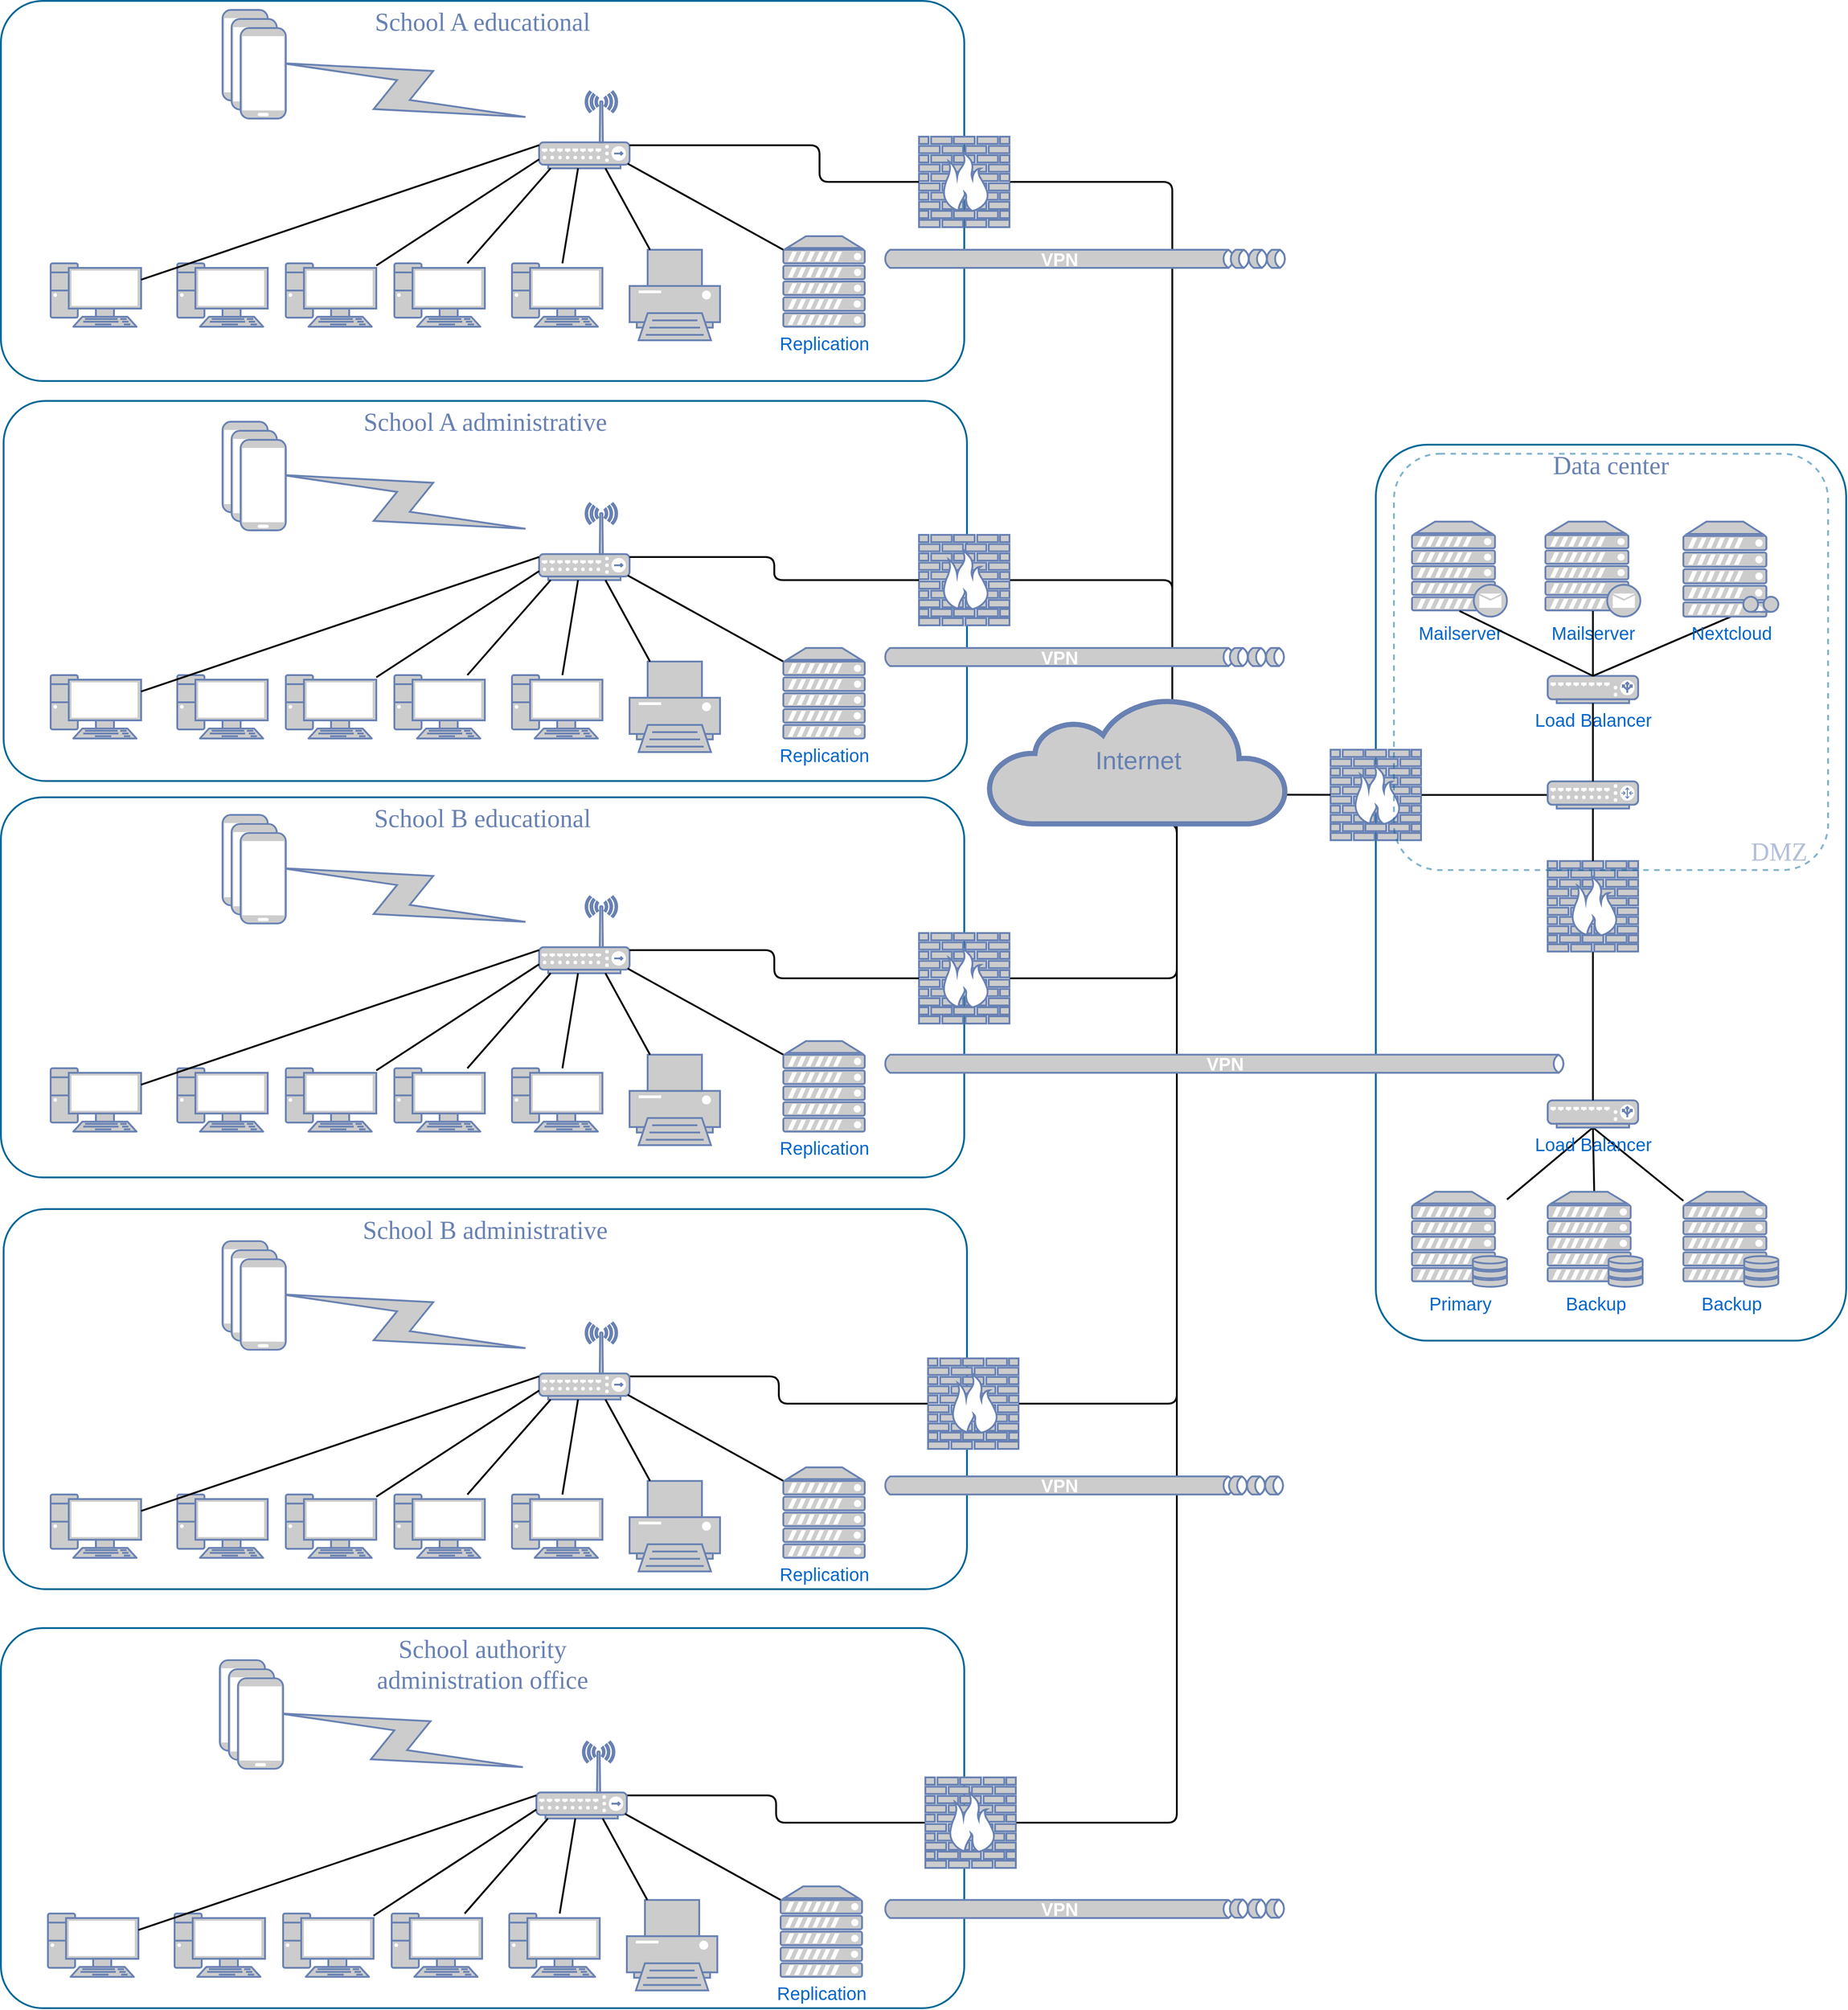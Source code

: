 <mxfile version="18.0.1" type="device"><diagram name="Page-1" id="bfe91b75-5d2c-26a0-9c1d-138518896778"><mxGraphModel dx="5891" dy="3614" grid="1" gridSize="10" guides="1" tooltips="1" connect="1" arrows="1" fold="1" page="1" pageScale="2.5" pageWidth="827" pageHeight="1169" background="none" math="0" shadow="0"><root><mxCell id="0"/><mxCell id="1" parent="0"/><mxCell id="0Gu-kVnio1w8i77RIzxb-8" style="edgeStyle=orthogonalEdgeStyle;html=1;labelBackgroundColor=none;endArrow=none;endFill=0;strokeWidth=2;fontFamily=Verdana;fontSize=15;fontColor=#036897;startArrow=none;exitX=1;exitY=0.5;exitDx=0;exitDy=0;exitPerimeter=0;" parent="1" source="0Gu-kVnio1w8i77RIzxb-7" edge="1"><mxGeometry relative="1" as="geometry"><mxPoint x="1310" y="920" as="targetPoint"/><Array as="points"><mxPoint x="1310" y="1560"/></Array><mxPoint x="1135" y="1100" as="sourcePoint"/></mxGeometry></mxCell><mxCell id="0Gu-kVnio1w8i77RIzxb-56" style="edgeStyle=orthogonalEdgeStyle;html=1;labelBackgroundColor=none;endArrow=none;endFill=0;strokeWidth=2;fontFamily=Verdana;fontSize=15;fontColor=#036897;startArrow=none;exitX=1;exitY=0.5;exitDx=0;exitDy=0;exitPerimeter=0;entryX=0.5;entryY=1;entryDx=0;entryDy=0;entryPerimeter=0;" parent="1" source="0Gu-kVnio1w8i77RIzxb-50" target="7c3789c024ecab99-53" edge="1"><mxGeometry relative="1" as="geometry"><mxPoint x="1270" y="960" as="targetPoint"/><Array as="points"><mxPoint x="1310" y="2023"/><mxPoint x="1310" y="919"/></Array><mxPoint x="1145" y="1570" as="sourcePoint"/></mxGeometry></mxCell><mxCell id="0Gu-kVnio1w8i77RIzxb-25" style="edgeStyle=none;html=1;labelBackgroundColor=none;endArrow=none;endFill=0;strokeWidth=2;fontFamily=Verdana;fontSize=28;fontColor=#6881B3;entryX=0.5;entryY=1;entryDx=0;entryDy=0;entryPerimeter=0;" parent="1" source="0Gu-kVnio1w8i77RIzxb-26" target="0Gu-kVnio1w8i77RIzxb-29" edge="1"><mxGeometry relative="1" as="geometry"><mxPoint x="1779.825" y="1117.91" as="targetPoint"/></mxGeometry></mxCell><mxCell id="0Gu-kVnio1w8i77RIzxb-27" style="edgeStyle=none;html=1;labelBackgroundColor=none;endArrow=none;endFill=0;strokeWidth=2;fontFamily=Verdana;fontSize=28;fontColor=#6881B3;entryX=0.5;entryY=1;entryDx=0;entryDy=0;entryPerimeter=0;" parent="1" source="0Gu-kVnio1w8i77RIzxb-28" target="0Gu-kVnio1w8i77RIzxb-29" edge="1"><mxGeometry relative="1" as="geometry"><mxPoint x="1789.825" y="1127.91" as="targetPoint"/></mxGeometry></mxCell><mxCell id="0Gu-kVnio1w8i77RIzxb-30" style="edgeStyle=none;html=1;labelBackgroundColor=none;endArrow=none;endFill=0;strokeWidth=2;fontFamily=Verdana;fontSize=28;fontColor=#6881B3;entryX=0.5;entryY=1;entryDx=0;entryDy=0;entryPerimeter=0;" parent="1" source="0Gu-kVnio1w8i77RIzxb-31" target="0Gu-kVnio1w8i77RIzxb-29" edge="1"><mxGeometry relative="1" as="geometry"><mxPoint x="1788.1" y="1267.55" as="targetPoint"/></mxGeometry></mxCell><mxCell id="tKk2WBR9MxOt_Da7zeWT-1" value="Data center" style="rounded=1;whiteSpace=wrap;html=1;shadow=0;comic=0;strokeColor=#036897;strokeWidth=2;fillColor=none;fontFamily=Verdana;fontSize=28;fontColor=#6881B3;align=center;arcSize=11;verticalAlign=top;" parent="1" vertex="1"><mxGeometry x="1530" y="500.41" width="520" height="990" as="geometry"/></mxCell><mxCell id="7c3789c024ecab99-82" value="School B administrative" style="rounded=1;whiteSpace=wrap;html=1;shadow=0;comic=0;strokeColor=#036897;strokeWidth=2;fillColor=none;fontFamily=Verdana;fontSize=28;fontColor=#6881B3;align=center;arcSize=11;verticalAlign=top;" parent="1" vertex="1"><mxGeometry x="13" y="1345" width="1065" height="420" as="geometry"/></mxCell><mxCell id="7c3789c024ecab99-81" value="School B educational" style="rounded=1;whiteSpace=wrap;html=1;shadow=0;comic=0;strokeColor=#036897;strokeWidth=2;fillColor=none;fontFamily=Verdana;fontSize=28;fontColor=#6881B3;align=center;arcSize=11;verticalAlign=top;" parent="1" vertex="1"><mxGeometry x="10" y="890" width="1065" height="420" as="geometry"/></mxCell><mxCell id="7c3789c024ecab99-79" value="School A administrative" style="rounded=1;whiteSpace=wrap;html=1;shadow=0;comic=0;strokeColor=#036897;strokeWidth=2;fillColor=none;fontFamily=Verdana;fontSize=28;fontColor=#6881B3;align=center;arcSize=11;verticalAlign=top;" parent="1" vertex="1"><mxGeometry x="13" y="452" width="1065" height="420" as="geometry"/></mxCell><mxCell id="7c3789c024ecab99-78" value="School A educational" style="rounded=1;whiteSpace=wrap;html=1;shadow=0;comic=0;strokeColor=#036897;strokeWidth=2;fillColor=none;fontFamily=Verdana;fontSize=28;fontColor=#6881B3;align=center;arcSize=11;verticalAlign=top;" parent="1" vertex="1"><mxGeometry x="10" y="10" width="1065" height="420" as="geometry"/></mxCell><mxCell id="7c3789c024ecab99-55" style="edgeStyle=none;html=1;labelBackgroundColor=none;endArrow=none;endFill=0;strokeWidth=2;fontFamily=Verdana;fontSize=28;fontColor=#6881B3;entryX=0;entryY=0.5;entryDx=0;entryDy=0;entryPerimeter=0;exitX=1;exitY=0.5;exitDx=0;exitDy=0;exitPerimeter=0;" parent="1" source="7c3789c024ecab99-8" target="7c3789c024ecab99-54" edge="1"><mxGeometry relative="1" as="geometry"><mxPoint x="1710" y="920.41" as="targetPoint"/><mxPoint x="1600" y="920.41" as="sourcePoint"/></mxGeometry></mxCell><mxCell id="7c3789c024ecab99-8" value="" style="fontColor=#0066CC;verticalAlign=top;verticalLabelPosition=bottom;labelPosition=center;align=center;html=1;fillColor=#CCCCCC;strokeColor=#6881B3;gradientColor=none;gradientDirection=north;strokeWidth=2;shape=mxgraph.networks.firewall;rounded=0;shadow=0;comic=0;" parent="1" vertex="1"><mxGeometry x="1480" y="837.41" width="100" height="100" as="geometry"/></mxCell><mxCell id="7c3789c024ecab99-18" style="edgeStyle=orthogonalEdgeStyle;html=1;labelBackgroundColor=none;endArrow=none;endFill=0;strokeWidth=2;fontFamily=Verdana;fontSize=15;fontColor=#036897;startArrow=none;exitX=1;exitY=0.5;exitDx=0;exitDy=0;exitPerimeter=0;entryX=0.5;entryY=0.08;entryDx=0;entryDy=0;entryPerimeter=0;" parent="1" source="0Gu-kVnio1w8i77RIzxb-1" target="7c3789c024ecab99-53" edge="1"><mxGeometry relative="1" as="geometry"><mxPoint x="1305" y="872" as="targetPoint"/><Array as="points"><mxPoint x="1305" y="210"/><mxPoint x="1305" y="791"/></Array></mxGeometry></mxCell><mxCell id="7c3789c024ecab99-52" style="edgeStyle=none;html=1;labelBackgroundColor=none;endArrow=none;endFill=0;strokeWidth=2;fontFamily=Verdana;fontSize=15;fontColor=#036897;" parent="1" target="7c3789c024ecab99-8" edge="1"><mxGeometry relative="1" as="geometry"><mxPoint x="1485.0" y="907" as="targetPoint"/><mxPoint x="1335" y="887" as="sourcePoint"/></mxGeometry></mxCell><mxCell id="7c3789c024ecab99-1" value="" style="fontColor=#0066CC;verticalAlign=top;verticalLabelPosition=bottom;labelPosition=center;align=center;html=1;fillColor=#CCCCCC;strokeColor=#6881B3;gradientColor=none;gradientDirection=north;strokeWidth=2;shape=mxgraph.networks.pc;rounded=0;shadow=0;comic=0;" parent="1" vertex="1"><mxGeometry x="65.0" y="300" width="100" height="70" as="geometry"/></mxCell><mxCell id="7c3789c024ecab99-2" value="" style="fontColor=#0066CC;verticalAlign=top;verticalLabelPosition=bottom;labelPosition=center;align=center;html=1;fillColor=#CCCCCC;strokeColor=#6881B3;gradientColor=none;gradientDirection=north;strokeWidth=2;shape=mxgraph.networks.pc;rounded=0;shadow=0;comic=0;" parent="1" vertex="1"><mxGeometry x="205.0" y="300" width="100" height="70" as="geometry"/></mxCell><mxCell id="7c3789c024ecab99-3" value="" style="fontColor=#0066CC;verticalAlign=top;verticalLabelPosition=bottom;labelPosition=center;align=center;html=1;fillColor=#CCCCCC;strokeColor=#6881B3;gradientColor=none;gradientDirection=north;strokeWidth=2;shape=mxgraph.networks.pc;rounded=0;shadow=0;comic=0;" parent="1" vertex="1"><mxGeometry x="325.0" y="300" width="100" height="70" as="geometry"/></mxCell><mxCell id="7c3789c024ecab99-4" value="" style="fontColor=#0066CC;verticalAlign=top;verticalLabelPosition=bottom;labelPosition=center;align=center;html=1;fillColor=#CCCCCC;strokeColor=#6881B3;gradientColor=none;gradientDirection=north;strokeWidth=2;shape=mxgraph.networks.pc;rounded=0;shadow=0;comic=0;" parent="1" vertex="1"><mxGeometry x="445.0" y="300" width="100" height="70" as="geometry"/></mxCell><mxCell id="7c3789c024ecab99-5" value="" style="fontColor=#0066CC;verticalAlign=top;verticalLabelPosition=bottom;labelPosition=center;align=center;html=1;fillColor=#CCCCCC;strokeColor=#6881B3;gradientColor=none;gradientDirection=north;strokeWidth=2;shape=mxgraph.networks.pc;rounded=0;shadow=0;comic=0;" parent="1" vertex="1"><mxGeometry x="575.0" y="300" width="100" height="70" as="geometry"/></mxCell><mxCell id="7c3789c024ecab99-6" value="" style="fontColor=#0066CC;verticalAlign=top;verticalLabelPosition=bottom;labelPosition=center;align=center;html=1;fillColor=#CCCCCC;strokeColor=#6881B3;gradientColor=none;gradientDirection=north;strokeWidth=2;shape=mxgraph.networks.printer;rounded=0;shadow=0;comic=0;" parent="1" vertex="1"><mxGeometry x="705.0" y="285" width="100" height="100" as="geometry"/></mxCell><mxCell id="7c3789c024ecab99-9" value="" style="fontColor=#0066CC;verticalAlign=top;verticalLabelPosition=bottom;labelPosition=center;align=center;html=1;fillColor=#CCCCCC;strokeColor=#6881B3;gradientColor=none;gradientDirection=north;strokeWidth=2;shape=mxgraph.networks.wireless_hub;rounded=0;shadow=0;comic=0;" parent="1" vertex="1"><mxGeometry x="605.0" y="110" width="100" height="85" as="geometry"/></mxCell><mxCell id="7c3789c024ecab99-13" style="edgeStyle=none;html=1;labelBackgroundColor=none;endArrow=none;endFill=0;strokeWidth=2;fontFamily=Verdana;fontSize=15;fontColor=#036897;" parent="1" source="7c3789c024ecab99-1" target="7c3789c024ecab99-9" edge="1"><mxGeometry relative="1" as="geometry"><mxPoint x="585.0" y="230" as="targetPoint"/></mxGeometry></mxCell><mxCell id="7c3789c024ecab99-14" style="edgeStyle=none;html=1;labelBackgroundColor=none;endArrow=none;endFill=0;strokeWidth=2;fontFamily=Verdana;fontSize=15;fontColor=#036897;" parent="1" source="7c3789c024ecab99-3" target="7c3789c024ecab99-9" edge="1"><mxGeometry relative="1" as="geometry"/></mxCell><mxCell id="7c3789c024ecab99-15" style="edgeStyle=none;html=1;labelBackgroundColor=none;endArrow=none;endFill=0;strokeWidth=2;fontFamily=Verdana;fontSize=15;fontColor=#036897;" parent="1" source="7c3789c024ecab99-4" target="7c3789c024ecab99-9" edge="1"><mxGeometry relative="1" as="geometry"/></mxCell><mxCell id="7c3789c024ecab99-16" style="edgeStyle=none;html=1;labelBackgroundColor=none;endArrow=none;endFill=0;strokeWidth=2;fontFamily=Verdana;fontSize=15;fontColor=#036897;" parent="1" source="7c3789c024ecab99-5" target="7c3789c024ecab99-9" edge="1"><mxGeometry relative="1" as="geometry"/></mxCell><mxCell id="7c3789c024ecab99-17" style="edgeStyle=none;html=1;labelBackgroundColor=none;endArrow=none;endFill=0;strokeWidth=2;fontFamily=Verdana;fontSize=15;fontColor=#036897;" parent="1" source="7c3789c024ecab99-6" target="7c3789c024ecab99-9" edge="1"><mxGeometry relative="1" as="geometry"/></mxCell><mxCell id="7c3789c024ecab99-11" value="" style="html=1;fillColor=#CCCCCC;strokeColor=#6881B3;gradientColor=none;gradientDirection=north;strokeWidth=2;shape=mxgraph.networks.comm_link_edge;html=1;labelBackgroundColor=none;endArrow=none;endFill=0;fontFamily=Verdana;fontSize=20;" parent="1" source="7c3789c024ecab99-9" target="7c3789c024ecab99-12" edge="1"><mxGeometry width="100" height="100" relative="1" as="geometry"><mxPoint x="835.0" y="210" as="sourcePoint"/><mxPoint x="538.0" y="123" as="targetPoint"/></mxGeometry></mxCell><mxCell id="7c3789c024ecab99-12" value="" style="fontColor=#0066CC;verticalAlign=top;verticalLabelPosition=bottom;labelPosition=center;align=center;html=1;fillColor=#CCCCCC;strokeColor=#6881B3;gradientColor=none;gradientDirection=north;strokeWidth=2;shape=mxgraph.networks.mobile;rounded=0;shadow=0;comic=0;" parent="1" vertex="1"><mxGeometry x="255.0" y="20" width="50" height="100" as="geometry"/></mxCell><mxCell id="7c3789c024ecab99-20" value="" style="fontColor=#0066CC;verticalAlign=top;verticalLabelPosition=bottom;labelPosition=center;align=center;html=1;fillColor=#CCCCCC;strokeColor=#6881B3;gradientColor=none;gradientDirection=north;strokeWidth=2;shape=mxgraph.networks.pc;rounded=0;shadow=0;comic=0;" parent="1" vertex="1"><mxGeometry x="65.0" y="755" width="100" height="70" as="geometry"/></mxCell><mxCell id="7c3789c024ecab99-21" value="" style="fontColor=#0066CC;verticalAlign=top;verticalLabelPosition=bottom;labelPosition=center;align=center;html=1;fillColor=#CCCCCC;strokeColor=#6881B3;gradientColor=none;gradientDirection=north;strokeWidth=2;shape=mxgraph.networks.pc;rounded=0;shadow=0;comic=0;" parent="1" vertex="1"><mxGeometry x="205.0" y="755" width="100" height="70" as="geometry"/></mxCell><mxCell id="7c3789c024ecab99-23" value="" style="fontColor=#0066CC;verticalAlign=top;verticalLabelPosition=bottom;labelPosition=center;align=center;html=1;fillColor=#CCCCCC;strokeColor=#6881B3;gradientColor=none;gradientDirection=north;strokeWidth=2;shape=mxgraph.networks.pc;rounded=0;shadow=0;comic=0;" parent="1" vertex="1"><mxGeometry x="325.0" y="755" width="100" height="70" as="geometry"/></mxCell><mxCell id="7c3789c024ecab99-25" value="" style="fontColor=#0066CC;verticalAlign=top;verticalLabelPosition=bottom;labelPosition=center;align=center;html=1;fillColor=#CCCCCC;strokeColor=#6881B3;gradientColor=none;gradientDirection=north;strokeWidth=2;shape=mxgraph.networks.pc;rounded=0;shadow=0;comic=0;" parent="1" vertex="1"><mxGeometry x="445.0" y="755" width="100" height="70" as="geometry"/></mxCell><mxCell id="7c3789c024ecab99-27" value="" style="fontColor=#0066CC;verticalAlign=top;verticalLabelPosition=bottom;labelPosition=center;align=center;html=1;fillColor=#CCCCCC;strokeColor=#6881B3;gradientColor=none;gradientDirection=north;strokeWidth=2;shape=mxgraph.networks.pc;rounded=0;shadow=0;comic=0;" parent="1" vertex="1"><mxGeometry x="575.0" y="755" width="100" height="70" as="geometry"/></mxCell><mxCell id="7c3789c024ecab99-29" value="" style="fontColor=#0066CC;verticalAlign=top;verticalLabelPosition=bottom;labelPosition=center;align=center;html=1;fillColor=#CCCCCC;strokeColor=#6881B3;gradientColor=none;gradientDirection=north;strokeWidth=2;shape=mxgraph.networks.printer;rounded=0;shadow=0;comic=0;" parent="1" vertex="1"><mxGeometry x="705.0" y="740" width="100" height="100" as="geometry"/></mxCell><mxCell id="7c3789c024ecab99-50" style="edgeStyle=orthogonalEdgeStyle;html=1;labelBackgroundColor=none;endArrow=none;endFill=0;strokeWidth=2;fontFamily=Verdana;fontSize=15;fontColor=#036897;startArrow=none;exitX=1;exitY=0.5;exitDx=0;exitDy=0;exitPerimeter=0;entryX=0.5;entryY=0.08;entryDx=0;entryDy=0;entryPerimeter=0;" parent="1" source="0Gu-kVnio1w8i77RIzxb-3" target="7c3789c024ecab99-53" edge="1"><mxGeometry relative="1" as="geometry"><mxPoint x="1275" y="872" as="targetPoint"/><mxPoint x="1135" y="610" as="sourcePoint"/><Array as="points"><mxPoint x="1305" y="650"/><mxPoint x="1305" y="811"/><mxPoint x="1310" y="811"/></Array></mxGeometry></mxCell><mxCell id="7c3789c024ecab99-30" value="" style="fontColor=#0066CC;verticalAlign=top;verticalLabelPosition=bottom;labelPosition=center;align=center;html=1;fillColor=#CCCCCC;strokeColor=#6881B3;gradientColor=none;gradientDirection=north;strokeWidth=2;shape=mxgraph.networks.wireless_hub;rounded=0;shadow=0;comic=0;" parent="1" vertex="1"><mxGeometry x="605.0" y="565" width="100" height="85" as="geometry"/></mxCell><mxCell id="7c3789c024ecab99-19" style="edgeStyle=none;html=1;labelBackgroundColor=none;endArrow=none;endFill=0;strokeWidth=2;fontFamily=Verdana;fontSize=15;fontColor=#036897;" parent="1" source="7c3789c024ecab99-20" target="7c3789c024ecab99-30" edge="1"><mxGeometry relative="1" as="geometry"><mxPoint x="585.0" y="685" as="targetPoint"/></mxGeometry></mxCell><mxCell id="7c3789c024ecab99-22" style="edgeStyle=none;html=1;labelBackgroundColor=none;endArrow=none;endFill=0;strokeWidth=2;fontFamily=Verdana;fontSize=15;fontColor=#036897;" parent="1" source="7c3789c024ecab99-23" target="7c3789c024ecab99-30" edge="1"><mxGeometry relative="1" as="geometry"/></mxCell><mxCell id="7c3789c024ecab99-24" style="edgeStyle=none;html=1;labelBackgroundColor=none;endArrow=none;endFill=0;strokeWidth=2;fontFamily=Verdana;fontSize=15;fontColor=#036897;" parent="1" source="7c3789c024ecab99-25" target="7c3789c024ecab99-30" edge="1"><mxGeometry relative="1" as="geometry"/></mxCell><mxCell id="7c3789c024ecab99-26" style="edgeStyle=none;html=1;labelBackgroundColor=none;endArrow=none;endFill=0;strokeWidth=2;fontFamily=Verdana;fontSize=15;fontColor=#036897;" parent="1" source="7c3789c024ecab99-27" target="7c3789c024ecab99-30" edge="1"><mxGeometry relative="1" as="geometry"/></mxCell><mxCell id="7c3789c024ecab99-28" style="edgeStyle=none;html=1;labelBackgroundColor=none;endArrow=none;endFill=0;strokeWidth=2;fontFamily=Verdana;fontSize=15;fontColor=#036897;" parent="1" source="7c3789c024ecab99-29" target="7c3789c024ecab99-30" edge="1"><mxGeometry relative="1" as="geometry"/></mxCell><mxCell id="7c3789c024ecab99-31" value="" style="html=1;fillColor=#CCCCCC;strokeColor=#6881B3;gradientColor=none;gradientDirection=north;strokeWidth=2;shape=mxgraph.networks.comm_link_edge;html=1;labelBackgroundColor=none;endArrow=none;endFill=0;fontFamily=Verdana;fontSize=20;" parent="1" source="7c3789c024ecab99-30" target="7c3789c024ecab99-32" edge="1"><mxGeometry width="100" height="100" relative="1" as="geometry"><mxPoint x="835.0" y="665" as="sourcePoint"/><mxPoint x="538.0" y="578" as="targetPoint"/></mxGeometry></mxCell><mxCell id="7c3789c024ecab99-32" value="" style="fontColor=#0066CC;verticalAlign=top;verticalLabelPosition=bottom;labelPosition=center;align=center;html=1;fillColor=#CCCCCC;strokeColor=#6881B3;gradientColor=none;gradientDirection=north;strokeWidth=2;shape=mxgraph.networks.mobile;rounded=0;shadow=0;comic=0;" parent="1" vertex="1"><mxGeometry x="255.0" y="475" width="50" height="100" as="geometry"/></mxCell><mxCell id="7c3789c024ecab99-34" value="" style="fontColor=#0066CC;verticalAlign=top;verticalLabelPosition=bottom;labelPosition=center;align=center;html=1;fillColor=#CCCCCC;strokeColor=#6881B3;gradientColor=none;gradientDirection=north;strokeWidth=2;shape=mxgraph.networks.pc;rounded=0;shadow=0;comic=0;" parent="1" vertex="1"><mxGeometry x="65.0" y="1189.412" width="100" height="70" as="geometry"/></mxCell><mxCell id="7c3789c024ecab99-35" value="" style="fontColor=#0066CC;verticalAlign=top;verticalLabelPosition=bottom;labelPosition=center;align=center;html=1;fillColor=#CCCCCC;strokeColor=#6881B3;gradientColor=none;gradientDirection=north;strokeWidth=2;shape=mxgraph.networks.pc;rounded=0;shadow=0;comic=0;" parent="1" vertex="1"><mxGeometry x="205.0" y="1189.412" width="100" height="70" as="geometry"/></mxCell><mxCell id="7c3789c024ecab99-37" value="" style="fontColor=#0066CC;verticalAlign=top;verticalLabelPosition=bottom;labelPosition=center;align=center;html=1;fillColor=#CCCCCC;strokeColor=#6881B3;gradientColor=none;gradientDirection=north;strokeWidth=2;shape=mxgraph.networks.pc;rounded=0;shadow=0;comic=0;" parent="1" vertex="1"><mxGeometry x="325.0" y="1189.412" width="100" height="70" as="geometry"/></mxCell><mxCell id="7c3789c024ecab99-39" value="" style="fontColor=#0066CC;verticalAlign=top;verticalLabelPosition=bottom;labelPosition=center;align=center;html=1;fillColor=#CCCCCC;strokeColor=#6881B3;gradientColor=none;gradientDirection=north;strokeWidth=2;shape=mxgraph.networks.pc;rounded=0;shadow=0;comic=0;" parent="1" vertex="1"><mxGeometry x="445.0" y="1189.412" width="100" height="70" as="geometry"/></mxCell><mxCell id="7c3789c024ecab99-41" value="" style="fontColor=#0066CC;verticalAlign=top;verticalLabelPosition=bottom;labelPosition=center;align=center;html=1;fillColor=#CCCCCC;strokeColor=#6881B3;gradientColor=none;gradientDirection=north;strokeWidth=2;shape=mxgraph.networks.pc;rounded=0;shadow=0;comic=0;" parent="1" vertex="1"><mxGeometry x="575.0" y="1189.412" width="100" height="70" as="geometry"/></mxCell><mxCell id="7c3789c024ecab99-43" value="" style="fontColor=#0066CC;verticalAlign=top;verticalLabelPosition=bottom;labelPosition=center;align=center;html=1;fillColor=#CCCCCC;strokeColor=#6881B3;gradientColor=none;gradientDirection=north;strokeWidth=2;shape=mxgraph.networks.printer;rounded=0;shadow=0;comic=0;" parent="1" vertex="1"><mxGeometry x="705.0" y="1174.412" width="100" height="100" as="geometry"/></mxCell><mxCell id="7c3789c024ecab99-51" style="edgeStyle=orthogonalEdgeStyle;html=1;labelBackgroundColor=none;endArrow=none;endFill=0;strokeWidth=2;fontFamily=Verdana;fontSize=15;fontColor=#036897;startArrow=none;exitX=1;exitY=0.5;exitDx=0;exitDy=0;exitPerimeter=0;entryX=0.5;entryY=1;entryDx=0;entryDy=0;entryPerimeter=0;" parent="1" source="0Gu-kVnio1w8i77RIzxb-5" target="7c3789c024ecab99-53" edge="1"><mxGeometry relative="1" as="geometry"><mxPoint x="1375" y="1090" as="targetPoint"/><Array as="points"><mxPoint x="1310" y="1090"/></Array></mxGeometry></mxCell><mxCell id="7c3789c024ecab99-44" value="" style="fontColor=#0066CC;verticalAlign=top;verticalLabelPosition=bottom;labelPosition=center;align=center;html=1;fillColor=#CCCCCC;strokeColor=#6881B3;gradientColor=none;gradientDirection=north;strokeWidth=2;shape=mxgraph.networks.wireless_hub;rounded=0;shadow=0;comic=0;" parent="1" vertex="1"><mxGeometry x="605.0" y="999.412" width="100" height="85" as="geometry"/></mxCell><mxCell id="7c3789c024ecab99-33" style="edgeStyle=none;html=1;labelBackgroundColor=none;endArrow=none;endFill=0;strokeWidth=2;fontFamily=Verdana;fontSize=15;fontColor=#036897;" parent="1" source="7c3789c024ecab99-34" target="7c3789c024ecab99-44" edge="1"><mxGeometry relative="1" as="geometry"><mxPoint x="585.0" y="1119.412" as="targetPoint"/></mxGeometry></mxCell><mxCell id="7c3789c024ecab99-36" style="edgeStyle=none;html=1;labelBackgroundColor=none;endArrow=none;endFill=0;strokeWidth=2;fontFamily=Verdana;fontSize=15;fontColor=#036897;" parent="1" source="7c3789c024ecab99-37" target="7c3789c024ecab99-44" edge="1"><mxGeometry relative="1" as="geometry"/></mxCell><mxCell id="7c3789c024ecab99-38" style="edgeStyle=none;html=1;labelBackgroundColor=none;endArrow=none;endFill=0;strokeWidth=2;fontFamily=Verdana;fontSize=15;fontColor=#036897;" parent="1" source="7c3789c024ecab99-39" target="7c3789c024ecab99-44" edge="1"><mxGeometry relative="1" as="geometry"/></mxCell><mxCell id="7c3789c024ecab99-40" style="edgeStyle=none;html=1;labelBackgroundColor=none;endArrow=none;endFill=0;strokeWidth=2;fontFamily=Verdana;fontSize=15;fontColor=#036897;" parent="1" source="7c3789c024ecab99-41" target="7c3789c024ecab99-44" edge="1"><mxGeometry relative="1" as="geometry"/></mxCell><mxCell id="7c3789c024ecab99-42" style="edgeStyle=none;html=1;labelBackgroundColor=none;endArrow=none;endFill=0;strokeWidth=2;fontFamily=Verdana;fontSize=15;fontColor=#036897;" parent="1" source="7c3789c024ecab99-43" target="7c3789c024ecab99-44" edge="1"><mxGeometry relative="1" as="geometry"/></mxCell><mxCell id="7c3789c024ecab99-45" value="" style="html=1;fillColor=#CCCCCC;strokeColor=#6881B3;gradientColor=none;gradientDirection=north;strokeWidth=2;shape=mxgraph.networks.comm_link_edge;html=1;labelBackgroundColor=none;endArrow=none;endFill=0;fontFamily=Verdana;fontSize=20;" parent="1" source="7c3789c024ecab99-44" target="7c3789c024ecab99-46" edge="1"><mxGeometry width="100" height="100" relative="1" as="geometry"><mxPoint x="835.0" y="1099.412" as="sourcePoint"/><mxPoint x="538.0" y="1012.412" as="targetPoint"/></mxGeometry></mxCell><mxCell id="7c3789c024ecab99-46" value="" style="fontColor=#0066CC;verticalAlign=top;verticalLabelPosition=bottom;labelPosition=center;align=center;html=1;fillColor=#CCCCCC;strokeColor=#6881B3;gradientColor=none;gradientDirection=north;strokeWidth=2;shape=mxgraph.networks.mobile;rounded=0;shadow=0;comic=0;" parent="1" vertex="1"><mxGeometry x="255.0" y="909.412" width="50" height="100" as="geometry"/></mxCell><mxCell id="7c3789c024ecab99-53" value="Internet" style="html=1;fillColor=#CCCCCC;strokeColor=#6881B3;gradientColor=none;gradientDirection=north;strokeWidth=2;shape=mxgraph.networks.cloud;fontColor=#6881B3;rounded=0;shadow=0;comic=0;align=center;fontSize=28;" parent="1" vertex="1"><mxGeometry x="1102" y="779.41" width="330" height="140" as="geometry"/></mxCell><mxCell id="7c3789c024ecab99-54" value="" style="fontColor=#0066CC;verticalAlign=top;verticalLabelPosition=bottom;labelPosition=center;align=center;html=1;fillColor=#CCCCCC;strokeColor=#6881B3;gradientColor=none;gradientDirection=north;strokeWidth=2;shape=mxgraph.networks.router;rounded=0;shadow=0;comic=0;" parent="1" vertex="1"><mxGeometry x="1720" y="872.41" width="100" height="30" as="geometry"/></mxCell><mxCell id="7c3789c024ecab99-61" value="" style="fontColor=#0066CC;verticalAlign=top;verticalLabelPosition=bottom;labelPosition=center;align=center;html=1;fillColor=#CCCCCC;strokeColor=#6881B3;gradientColor=none;gradientDirection=north;strokeWidth=2;shape=mxgraph.networks.pc;rounded=0;shadow=0;comic=0;" parent="1" vertex="1"><mxGeometry x="65.0" y="1660.412" width="100" height="70" as="geometry"/></mxCell><mxCell id="7c3789c024ecab99-62" value="" style="fontColor=#0066CC;verticalAlign=top;verticalLabelPosition=bottom;labelPosition=center;align=center;html=1;fillColor=#CCCCCC;strokeColor=#6881B3;gradientColor=none;gradientDirection=north;strokeWidth=2;shape=mxgraph.networks.pc;rounded=0;shadow=0;comic=0;" parent="1" vertex="1"><mxGeometry x="205.0" y="1660.412" width="100" height="70" as="geometry"/></mxCell><mxCell id="7c3789c024ecab99-63" value="" style="fontColor=#0066CC;verticalAlign=top;verticalLabelPosition=bottom;labelPosition=center;align=center;html=1;fillColor=#CCCCCC;strokeColor=#6881B3;gradientColor=none;gradientDirection=north;strokeWidth=2;shape=mxgraph.networks.pc;rounded=0;shadow=0;comic=0;" parent="1" vertex="1"><mxGeometry x="325.0" y="1660.412" width="100" height="70" as="geometry"/></mxCell><mxCell id="7c3789c024ecab99-64" value="" style="fontColor=#0066CC;verticalAlign=top;verticalLabelPosition=bottom;labelPosition=center;align=center;html=1;fillColor=#CCCCCC;strokeColor=#6881B3;gradientColor=none;gradientDirection=north;strokeWidth=2;shape=mxgraph.networks.pc;rounded=0;shadow=0;comic=0;" parent="1" vertex="1"><mxGeometry x="445.0" y="1660.412" width="100" height="70" as="geometry"/></mxCell><mxCell id="7c3789c024ecab99-65" value="" style="fontColor=#0066CC;verticalAlign=top;verticalLabelPosition=bottom;labelPosition=center;align=center;html=1;fillColor=#CCCCCC;strokeColor=#6881B3;gradientColor=none;gradientDirection=north;strokeWidth=2;shape=mxgraph.networks.pc;rounded=0;shadow=0;comic=0;" parent="1" vertex="1"><mxGeometry x="575.0" y="1660.412" width="100" height="70" as="geometry"/></mxCell><mxCell id="7c3789c024ecab99-66" value="" style="fontColor=#0066CC;verticalAlign=top;verticalLabelPosition=bottom;labelPosition=center;align=center;html=1;fillColor=#CCCCCC;strokeColor=#6881B3;gradientColor=none;gradientDirection=north;strokeWidth=2;shape=mxgraph.networks.printer;rounded=0;shadow=0;comic=0;" parent="1" vertex="1"><mxGeometry x="705.0" y="1645.412" width="100" height="100" as="geometry"/></mxCell><mxCell id="7c3789c024ecab99-75" style="edgeStyle=orthogonalEdgeStyle;html=1;labelBackgroundColor=none;endArrow=none;endFill=0;strokeWidth=2;fontFamily=Verdana;fontSize=28;fontColor=#6881B3;entryX=0;entryY=0.5;entryDx=0;entryDy=0;entryPerimeter=0;exitX=1;exitY=0.7;exitDx=0;exitDy=0;exitPerimeter=0;" parent="1" source="7c3789c024ecab99-67" target="0Gu-kVnio1w8i77RIzxb-7" edge="1"><mxGeometry relative="1" as="geometry"><mxPoint x="1305" y="902" as="targetPoint"/></mxGeometry></mxCell><mxCell id="7c3789c024ecab99-67" value="" style="fontColor=#0066CC;verticalAlign=top;verticalLabelPosition=bottom;labelPosition=center;align=center;html=1;fillColor=#CCCCCC;strokeColor=#6881B3;gradientColor=none;gradientDirection=north;strokeWidth=2;shape=mxgraph.networks.wireless_hub;rounded=0;shadow=0;comic=0;" parent="1" vertex="1"><mxGeometry x="605.0" y="1470.412" width="100" height="85" as="geometry"/></mxCell><mxCell id="7c3789c024ecab99-68" style="edgeStyle=none;html=1;labelBackgroundColor=none;endArrow=none;endFill=0;strokeWidth=2;fontFamily=Verdana;fontSize=15;fontColor=#036897;" parent="1" source="7c3789c024ecab99-61" target="7c3789c024ecab99-67" edge="1"><mxGeometry relative="1" as="geometry"><mxPoint x="585.0" y="1590.412" as="targetPoint"/></mxGeometry></mxCell><mxCell id="7c3789c024ecab99-69" style="edgeStyle=none;html=1;labelBackgroundColor=none;endArrow=none;endFill=0;strokeWidth=2;fontFamily=Verdana;fontSize=15;fontColor=#036897;" parent="1" source="7c3789c024ecab99-63" target="7c3789c024ecab99-67" edge="1"><mxGeometry relative="1" as="geometry"/></mxCell><mxCell id="7c3789c024ecab99-70" style="edgeStyle=none;html=1;labelBackgroundColor=none;endArrow=none;endFill=0;strokeWidth=2;fontFamily=Verdana;fontSize=15;fontColor=#036897;" parent="1" source="7c3789c024ecab99-64" target="7c3789c024ecab99-67" edge="1"><mxGeometry relative="1" as="geometry"/></mxCell><mxCell id="7c3789c024ecab99-71" style="edgeStyle=none;html=1;labelBackgroundColor=none;endArrow=none;endFill=0;strokeWidth=2;fontFamily=Verdana;fontSize=15;fontColor=#036897;" parent="1" source="7c3789c024ecab99-65" target="7c3789c024ecab99-67" edge="1"><mxGeometry relative="1" as="geometry"/></mxCell><mxCell id="7c3789c024ecab99-72" style="edgeStyle=none;html=1;labelBackgroundColor=none;endArrow=none;endFill=0;strokeWidth=2;fontFamily=Verdana;fontSize=15;fontColor=#036897;" parent="1" source="7c3789c024ecab99-66" target="7c3789c024ecab99-67" edge="1"><mxGeometry relative="1" as="geometry"/></mxCell><mxCell id="7c3789c024ecab99-73" value="" style="html=1;fillColor=#CCCCCC;strokeColor=#6881B3;gradientColor=none;gradientDirection=north;strokeWidth=2;shape=mxgraph.networks.comm_link_edge;html=1;labelBackgroundColor=none;endArrow=none;endFill=0;fontFamily=Verdana;fontSize=20;" parent="1" source="7c3789c024ecab99-67" target="7c3789c024ecab99-74" edge="1"><mxGeometry width="100" height="100" relative="1" as="geometry"><mxPoint x="835.0" y="1570.412" as="sourcePoint"/><mxPoint x="538.0" y="1483.412" as="targetPoint"/></mxGeometry></mxCell><mxCell id="7c3789c024ecab99-74" value="" style="fontColor=#0066CC;verticalAlign=top;verticalLabelPosition=bottom;labelPosition=center;align=center;html=1;fillColor=#CCCCCC;strokeColor=#6881B3;gradientColor=none;gradientDirection=north;strokeWidth=2;shape=mxgraph.networks.mobile;rounded=0;shadow=0;comic=0;" parent="1" vertex="1"><mxGeometry x="255.0" y="1380.412" width="50" height="100" as="geometry"/></mxCell><mxCell id="0Gu-kVnio1w8i77RIzxb-1" value="" style="fontColor=#0066CC;verticalAlign=top;verticalLabelPosition=bottom;labelPosition=center;align=center;html=1;fillColor=#CCCCCC;strokeColor=#6881B3;gradientColor=none;gradientDirection=north;strokeWidth=2;shape=mxgraph.networks.firewall;rounded=0;shadow=0;comic=0;" parent="1" vertex="1"><mxGeometry x="1025" y="160" width="100" height="100" as="geometry"/></mxCell><mxCell id="0Gu-kVnio1w8i77RIzxb-2" value="" style="edgeStyle=orthogonalEdgeStyle;html=1;labelBackgroundColor=none;endArrow=none;endFill=0;strokeWidth=2;fontFamily=Verdana;fontSize=15;fontColor=#036897;exitX=1;exitY=0.7;exitDx=0;exitDy=0;exitPerimeter=0;" parent="1" source="7c3789c024ecab99-9" target="0Gu-kVnio1w8i77RIzxb-1" edge="1"><mxGeometry relative="1" as="geometry"><mxPoint x="1305" y="872" as="targetPoint"/><Array as="points"><mxPoint x="915" y="170"/><mxPoint x="915" y="210"/></Array><mxPoint x="705" y="182" as="sourcePoint"/></mxGeometry></mxCell><mxCell id="0Gu-kVnio1w8i77RIzxb-3" value="" style="fontColor=#0066CC;verticalAlign=top;verticalLabelPosition=bottom;labelPosition=center;align=center;html=1;fillColor=#CCCCCC;strokeColor=#6881B3;gradientColor=none;gradientDirection=north;strokeWidth=2;shape=mxgraph.networks.firewall;rounded=0;shadow=0;comic=0;" parent="1" vertex="1"><mxGeometry x="1025" y="600" width="100" height="100" as="geometry"/></mxCell><mxCell id="0Gu-kVnio1w8i77RIzxb-4" value="" style="edgeStyle=orthogonalEdgeStyle;html=1;labelBackgroundColor=none;endArrow=none;endFill=0;strokeWidth=2;fontFamily=Verdana;fontSize=15;fontColor=#036897;exitX=1;exitY=0.7;exitDx=0;exitDy=0;exitPerimeter=0;" parent="1" source="7c3789c024ecab99-30" target="0Gu-kVnio1w8i77RIzxb-3" edge="1"><mxGeometry relative="1" as="geometry"><mxPoint x="1275" y="872" as="targetPoint"/><mxPoint x="705" y="640" as="sourcePoint"/><Array as="points"/></mxGeometry></mxCell><mxCell id="0Gu-kVnio1w8i77RIzxb-5" value="" style="fontColor=#0066CC;verticalAlign=top;verticalLabelPosition=bottom;labelPosition=center;align=center;html=1;fillColor=#CCCCCC;strokeColor=#6881B3;gradientColor=none;gradientDirection=north;strokeWidth=2;shape=mxgraph.networks.firewall;rounded=0;shadow=0;comic=0;" parent="1" vertex="1"><mxGeometry x="1025" y="1040" width="100" height="100" as="geometry"/></mxCell><mxCell id="0Gu-kVnio1w8i77RIzxb-6" value="" style="edgeStyle=orthogonalEdgeStyle;html=1;labelBackgroundColor=none;endArrow=none;endFill=0;strokeWidth=2;fontFamily=Verdana;fontSize=15;fontColor=#036897;exitX=1;exitY=0.7;exitDx=0;exitDy=0;exitPerimeter=0;" parent="1" source="7c3789c024ecab99-44" target="0Gu-kVnio1w8i77RIzxb-5" edge="1"><mxGeometry relative="1" as="geometry"><mxPoint x="1275" y="902" as="targetPoint"/><Array as="points"/><mxPoint x="705" y="1070" as="sourcePoint"/></mxGeometry></mxCell><mxCell id="0Gu-kVnio1w8i77RIzxb-7" value="" style="fontColor=#0066CC;verticalAlign=top;verticalLabelPosition=bottom;labelPosition=center;align=center;html=1;fillColor=#CCCCCC;strokeColor=#6881B3;gradientColor=none;gradientDirection=north;strokeWidth=2;shape=mxgraph.networks.firewall;rounded=0;shadow=0;comic=0;" parent="1" vertex="1"><mxGeometry x="1035" y="1510" width="100" height="100" as="geometry"/></mxCell><mxCell id="0Gu-kVnio1w8i77RIzxb-9" value="Replication" style="fontColor=#0066CC;verticalAlign=top;verticalLabelPosition=bottom;labelPosition=center;align=center;html=1;outlineConnect=0;fillColor=#CCCCCC;strokeColor=#6881B3;gradientColor=none;gradientDirection=north;strokeWidth=2;shape=mxgraph.networks.server;fontSize=20;" parent="1" vertex="1"><mxGeometry x="875" y="270" width="90" height="100" as="geometry"/></mxCell><mxCell id="0Gu-kVnio1w8i77RIzxb-10" style="edgeStyle=none;html=1;labelBackgroundColor=none;endArrow=none;endFill=0;strokeWidth=2;fontFamily=Verdana;fontSize=15;fontColor=#036897;exitX=0;exitY=0.15;exitDx=0;exitDy=0;exitPerimeter=0;entryX=0.98;entryY=0.94;entryDx=0;entryDy=0;entryPerimeter=0;" parent="1" source="0Gu-kVnio1w8i77RIzxb-9" target="7c3789c024ecab99-9" edge="1"><mxGeometry relative="1" as="geometry"><mxPoint x="737.603" y="295" as="sourcePoint"/><mxPoint x="688.288" y="205" as="targetPoint"/></mxGeometry></mxCell><mxCell id="0Gu-kVnio1w8i77RIzxb-11" value="" style="fontColor=#0066CC;verticalAlign=top;verticalLabelPosition=bottom;labelPosition=center;align=center;html=1;fillColor=#CCCCCC;strokeColor=#6881B3;gradientColor=none;gradientDirection=north;strokeWidth=2;shape=mxgraph.networks.mobile;rounded=0;shadow=0;comic=0;" parent="1" vertex="1"><mxGeometry x="265.0" y="30" width="50" height="100" as="geometry"/></mxCell><mxCell id="0Gu-kVnio1w8i77RIzxb-12" value="" style="fontColor=#0066CC;verticalAlign=top;verticalLabelPosition=bottom;labelPosition=center;align=center;html=1;fillColor=#CCCCCC;strokeColor=#6881B3;gradientColor=none;gradientDirection=north;strokeWidth=2;shape=mxgraph.networks.mobile;rounded=0;shadow=0;comic=0;" parent="1" vertex="1"><mxGeometry x="275.0" y="40" width="50" height="100" as="geometry"/></mxCell><mxCell id="0Gu-kVnio1w8i77RIzxb-13" value="" style="fontColor=#0066CC;verticalAlign=top;verticalLabelPosition=bottom;labelPosition=center;align=center;html=1;fillColor=#CCCCCC;strokeColor=#6881B3;gradientColor=none;gradientDirection=north;strokeWidth=2;shape=mxgraph.networks.mobile;rounded=0;shadow=0;comic=0;" parent="1" vertex="1"><mxGeometry x="265.0" y="485" width="50" height="100" as="geometry"/></mxCell><mxCell id="0Gu-kVnio1w8i77RIzxb-14" value="" style="fontColor=#0066CC;verticalAlign=top;verticalLabelPosition=bottom;labelPosition=center;align=center;html=1;fillColor=#CCCCCC;strokeColor=#6881B3;gradientColor=none;gradientDirection=north;strokeWidth=2;shape=mxgraph.networks.mobile;rounded=0;shadow=0;comic=0;" parent="1" vertex="1"><mxGeometry x="275.0" y="495" width="50" height="100" as="geometry"/></mxCell><mxCell id="0Gu-kVnio1w8i77RIzxb-15" value="" style="fontColor=#0066CC;verticalAlign=top;verticalLabelPosition=bottom;labelPosition=center;align=center;html=1;fillColor=#CCCCCC;strokeColor=#6881B3;gradientColor=none;gradientDirection=north;strokeWidth=2;shape=mxgraph.networks.mobile;rounded=0;shadow=0;comic=0;" parent="1" vertex="1"><mxGeometry x="265.0" y="919.412" width="50" height="100" as="geometry"/></mxCell><mxCell id="0Gu-kVnio1w8i77RIzxb-16" value="" style="fontColor=#0066CC;verticalAlign=top;verticalLabelPosition=bottom;labelPosition=center;align=center;html=1;fillColor=#CCCCCC;strokeColor=#6881B3;gradientColor=none;gradientDirection=north;strokeWidth=2;shape=mxgraph.networks.mobile;rounded=0;shadow=0;comic=0;" parent="1" vertex="1"><mxGeometry x="275.0" y="929.412" width="50" height="100" as="geometry"/></mxCell><mxCell id="0Gu-kVnio1w8i77RIzxb-17" value="" style="fontColor=#0066CC;verticalAlign=top;verticalLabelPosition=bottom;labelPosition=center;align=center;html=1;fillColor=#CCCCCC;strokeColor=#6881B3;gradientColor=none;gradientDirection=north;strokeWidth=2;shape=mxgraph.networks.mobile;rounded=0;shadow=0;comic=0;" parent="1" vertex="1"><mxGeometry x="265.0" y="1390.412" width="50" height="100" as="geometry"/></mxCell><mxCell id="0Gu-kVnio1w8i77RIzxb-18" value="" style="fontColor=#0066CC;verticalAlign=top;verticalLabelPosition=bottom;labelPosition=center;align=center;html=1;fillColor=#CCCCCC;strokeColor=#6881B3;gradientColor=none;gradientDirection=north;strokeWidth=2;shape=mxgraph.networks.mobile;rounded=0;shadow=0;comic=0;" parent="1" vertex="1"><mxGeometry x="275.0" y="1400.412" width="50" height="100" as="geometry"/></mxCell><mxCell id="0Gu-kVnio1w8i77RIzxb-19" style="edgeStyle=none;html=1;labelBackgroundColor=none;endArrow=none;endFill=0;strokeWidth=2;fontFamily=Verdana;fontSize=15;fontColor=#036897;exitX=0;exitY=0.15;exitDx=0;exitDy=0;exitPerimeter=0;entryX=0.98;entryY=0.94;entryDx=0;entryDy=0;entryPerimeter=0;" parent="1" source="0Gu-kVnio1w8i77RIzxb-20" edge="1"><mxGeometry relative="1" as="geometry"><mxPoint x="737.603" y="750" as="sourcePoint"/><mxPoint x="703.0" y="644.9" as="targetPoint"/></mxGeometry></mxCell><mxCell id="0Gu-kVnio1w8i77RIzxb-20" value="Replication" style="fontColor=#0066CC;verticalAlign=top;verticalLabelPosition=bottom;labelPosition=center;align=center;html=1;outlineConnect=0;fillColor=#CCCCCC;strokeColor=#6881B3;gradientColor=none;gradientDirection=north;strokeWidth=2;shape=mxgraph.networks.server;fontSize=20;" parent="1" vertex="1"><mxGeometry x="875" y="725" width="90" height="100" as="geometry"/></mxCell><mxCell id="0Gu-kVnio1w8i77RIzxb-21" style="edgeStyle=none;html=1;labelBackgroundColor=none;endArrow=none;endFill=0;strokeWidth=2;fontFamily=Verdana;fontSize=15;fontColor=#036897;exitX=0;exitY=0.15;exitDx=0;exitDy=0;exitPerimeter=0;entryX=0.98;entryY=0.94;entryDx=0;entryDy=0;entryPerimeter=0;" parent="1" source="0Gu-kVnio1w8i77RIzxb-22" edge="1"><mxGeometry relative="1" as="geometry"><mxPoint x="737.603" y="1184.41" as="sourcePoint"/><mxPoint x="703.0" y="1079.31" as="targetPoint"/></mxGeometry></mxCell><mxCell id="0Gu-kVnio1w8i77RIzxb-22" value="Replication" style="fontColor=#0066CC;verticalAlign=top;verticalLabelPosition=bottom;labelPosition=center;align=center;html=1;outlineConnect=0;fillColor=#CCCCCC;strokeColor=#6881B3;gradientColor=none;gradientDirection=north;strokeWidth=2;shape=mxgraph.networks.server;fontSize=20;" parent="1" vertex="1"><mxGeometry x="875" y="1159.41" width="90" height="100" as="geometry"/></mxCell><mxCell id="0Gu-kVnio1w8i77RIzxb-23" style="edgeStyle=none;html=1;labelBackgroundColor=none;endArrow=none;endFill=0;strokeWidth=2;fontFamily=Verdana;fontSize=15;fontColor=#036897;exitX=0;exitY=0.15;exitDx=0;exitDy=0;exitPerimeter=0;entryX=0.98;entryY=0.94;entryDx=0;entryDy=0;entryPerimeter=0;" parent="1" source="0Gu-kVnio1w8i77RIzxb-24" edge="1"><mxGeometry relative="1" as="geometry"><mxPoint x="737.603" y="1655.41" as="sourcePoint"/><mxPoint x="703.0" y="1550.31" as="targetPoint"/></mxGeometry></mxCell><mxCell id="0Gu-kVnio1w8i77RIzxb-24" value="Replication" style="fontColor=#0066CC;verticalAlign=top;verticalLabelPosition=bottom;labelPosition=center;align=center;html=1;outlineConnect=0;fillColor=#CCCCCC;strokeColor=#6881B3;gradientColor=none;gradientDirection=north;strokeWidth=2;shape=mxgraph.networks.server;fontSize=20;" parent="1" vertex="1"><mxGeometry x="875" y="1630.41" width="90" height="100" as="geometry"/></mxCell><mxCell id="0Gu-kVnio1w8i77RIzxb-26" value="Backup" style="fontColor=#0066CC;verticalAlign=top;verticalLabelPosition=bottom;labelPosition=center;align=center;html=1;fillColor=#CCCCCC;strokeColor=#6881B3;gradientColor=none;gradientDirection=north;strokeWidth=2;shape=mxgraph.networks.server_storage;rounded=0;shadow=0;comic=0;fontSize=20;" parent="1" vertex="1"><mxGeometry x="1870" y="1325.91" width="105" height="105" as="geometry"/></mxCell><mxCell id="0Gu-kVnio1w8i77RIzxb-28" value="&lt;font style=&quot;font-size: 20px;&quot;&gt;Primary&lt;/font&gt;" style="fontColor=#0066CC;verticalAlign=top;verticalLabelPosition=bottom;labelPosition=center;align=center;html=1;fillColor=#CCCCCC;strokeColor=#6881B3;gradientColor=none;gradientDirection=north;strokeWidth=2;shape=mxgraph.networks.server_storage;rounded=0;shadow=0;comic=0;fontSize=20;" parent="1" vertex="1"><mxGeometry x="1570" y="1325.91" width="105" height="105" as="geometry"/></mxCell><mxCell id="0Gu-kVnio1w8i77RIzxb-29" value="&lt;font style=&quot;font-size: 20px;&quot;&gt;Load Balancer&lt;/font&gt;" style="fontColor=#0066CC;verticalAlign=top;verticalLabelPosition=bottom;labelPosition=center;align=center;html=1;outlineConnect=0;fillColor=#CCCCCC;strokeColor=#6881B3;gradientColor=none;gradientDirection=north;strokeWidth=2;shape=mxgraph.networks.load_balancer;fontSize=20;" parent="1" vertex="1"><mxGeometry x="1720" y="1224.91" width="100" height="30" as="geometry"/></mxCell><mxCell id="0Gu-kVnio1w8i77RIzxb-31" value="Backup" style="fontColor=#0066CC;verticalAlign=top;verticalLabelPosition=bottom;labelPosition=center;align=center;html=1;fillColor=#CCCCCC;strokeColor=#6881B3;gradientColor=none;gradientDirection=north;strokeWidth=2;shape=mxgraph.networks.server_storage;rounded=0;shadow=0;comic=0;fontSize=20;" parent="1" vertex="1"><mxGeometry x="1720" y="1325.91" width="105" height="105" as="geometry"/></mxCell><mxCell id="0Gu-kVnio1w8i77RIzxb-34" value="School authority&lt;br&gt;administration office" style="rounded=1;whiteSpace=wrap;html=1;shadow=0;comic=0;strokeColor=#036897;strokeWidth=2;fillColor=none;fontFamily=Verdana;fontSize=28;fontColor=#6881B3;align=center;arcSize=11;verticalAlign=top;" parent="1" vertex="1"><mxGeometry x="10" y="1808" width="1065" height="420" as="geometry"/></mxCell><mxCell id="0Gu-kVnio1w8i77RIzxb-35" value="" style="fontColor=#0066CC;verticalAlign=top;verticalLabelPosition=bottom;labelPosition=center;align=center;html=1;fillColor=#CCCCCC;strokeColor=#6881B3;gradientColor=none;gradientDirection=north;strokeWidth=2;shape=mxgraph.networks.pc;rounded=0;shadow=0;comic=0;" parent="1" vertex="1"><mxGeometry x="62.0" y="2123.412" width="100" height="70" as="geometry"/></mxCell><mxCell id="0Gu-kVnio1w8i77RIzxb-36" value="" style="fontColor=#0066CC;verticalAlign=top;verticalLabelPosition=bottom;labelPosition=center;align=center;html=1;fillColor=#CCCCCC;strokeColor=#6881B3;gradientColor=none;gradientDirection=north;strokeWidth=2;shape=mxgraph.networks.pc;rounded=0;shadow=0;comic=0;" parent="1" vertex="1"><mxGeometry x="202.0" y="2123.412" width="100" height="70" as="geometry"/></mxCell><mxCell id="0Gu-kVnio1w8i77RIzxb-37" value="" style="fontColor=#0066CC;verticalAlign=top;verticalLabelPosition=bottom;labelPosition=center;align=center;html=1;fillColor=#CCCCCC;strokeColor=#6881B3;gradientColor=none;gradientDirection=north;strokeWidth=2;shape=mxgraph.networks.pc;rounded=0;shadow=0;comic=0;" parent="1" vertex="1"><mxGeometry x="322.0" y="2123.412" width="100" height="70" as="geometry"/></mxCell><mxCell id="0Gu-kVnio1w8i77RIzxb-38" value="" style="fontColor=#0066CC;verticalAlign=top;verticalLabelPosition=bottom;labelPosition=center;align=center;html=1;fillColor=#CCCCCC;strokeColor=#6881B3;gradientColor=none;gradientDirection=north;strokeWidth=2;shape=mxgraph.networks.pc;rounded=0;shadow=0;comic=0;" parent="1" vertex="1"><mxGeometry x="442.0" y="2123.412" width="100" height="70" as="geometry"/></mxCell><mxCell id="0Gu-kVnio1w8i77RIzxb-39" value="" style="fontColor=#0066CC;verticalAlign=top;verticalLabelPosition=bottom;labelPosition=center;align=center;html=1;fillColor=#CCCCCC;strokeColor=#6881B3;gradientColor=none;gradientDirection=north;strokeWidth=2;shape=mxgraph.networks.pc;rounded=0;shadow=0;comic=0;" parent="1" vertex="1"><mxGeometry x="572.0" y="2123.412" width="100" height="70" as="geometry"/></mxCell><mxCell id="0Gu-kVnio1w8i77RIzxb-40" value="" style="fontColor=#0066CC;verticalAlign=top;verticalLabelPosition=bottom;labelPosition=center;align=center;html=1;fillColor=#CCCCCC;strokeColor=#6881B3;gradientColor=none;gradientDirection=north;strokeWidth=2;shape=mxgraph.networks.printer;rounded=0;shadow=0;comic=0;" parent="1" vertex="1"><mxGeometry x="702.0" y="2108.412" width="100" height="100" as="geometry"/></mxCell><mxCell id="0Gu-kVnio1w8i77RIzxb-41" style="edgeStyle=orthogonalEdgeStyle;html=1;labelBackgroundColor=none;endArrow=none;endFill=0;strokeWidth=2;fontFamily=Verdana;fontSize=28;fontColor=#6881B3;entryX=0;entryY=0.5;entryDx=0;entryDy=0;entryPerimeter=0;exitX=1;exitY=0.7;exitDx=0;exitDy=0;exitPerimeter=0;" parent="1" source="0Gu-kVnio1w8i77RIzxb-42" target="0Gu-kVnio1w8i77RIzxb-50" edge="1"><mxGeometry relative="1" as="geometry"><mxPoint x="1302" y="1365" as="targetPoint"/></mxGeometry></mxCell><mxCell id="0Gu-kVnio1w8i77RIzxb-42" value="" style="fontColor=#0066CC;verticalAlign=top;verticalLabelPosition=bottom;labelPosition=center;align=center;html=1;fillColor=#CCCCCC;strokeColor=#6881B3;gradientColor=none;gradientDirection=north;strokeWidth=2;shape=mxgraph.networks.wireless_hub;rounded=0;shadow=0;comic=0;" parent="1" vertex="1"><mxGeometry x="602.0" y="1933.412" width="100" height="85" as="geometry"/></mxCell><mxCell id="0Gu-kVnio1w8i77RIzxb-43" style="edgeStyle=none;html=1;labelBackgroundColor=none;endArrow=none;endFill=0;strokeWidth=2;fontFamily=Verdana;fontSize=15;fontColor=#036897;" parent="1" source="0Gu-kVnio1w8i77RIzxb-35" target="0Gu-kVnio1w8i77RIzxb-42" edge="1"><mxGeometry relative="1" as="geometry"><mxPoint x="582.0" y="2053.412" as="targetPoint"/></mxGeometry></mxCell><mxCell id="0Gu-kVnio1w8i77RIzxb-44" style="edgeStyle=none;html=1;labelBackgroundColor=none;endArrow=none;endFill=0;strokeWidth=2;fontFamily=Verdana;fontSize=15;fontColor=#036897;" parent="1" source="0Gu-kVnio1w8i77RIzxb-37" target="0Gu-kVnio1w8i77RIzxb-42" edge="1"><mxGeometry relative="1" as="geometry"/></mxCell><mxCell id="0Gu-kVnio1w8i77RIzxb-45" style="edgeStyle=none;html=1;labelBackgroundColor=none;endArrow=none;endFill=0;strokeWidth=2;fontFamily=Verdana;fontSize=15;fontColor=#036897;" parent="1" source="0Gu-kVnio1w8i77RIzxb-38" target="0Gu-kVnio1w8i77RIzxb-42" edge="1"><mxGeometry relative="1" as="geometry"/></mxCell><mxCell id="0Gu-kVnio1w8i77RIzxb-46" style="edgeStyle=none;html=1;labelBackgroundColor=none;endArrow=none;endFill=0;strokeWidth=2;fontFamily=Verdana;fontSize=15;fontColor=#036897;" parent="1" source="0Gu-kVnio1w8i77RIzxb-39" target="0Gu-kVnio1w8i77RIzxb-42" edge="1"><mxGeometry relative="1" as="geometry"/></mxCell><mxCell id="0Gu-kVnio1w8i77RIzxb-47" style="edgeStyle=none;html=1;labelBackgroundColor=none;endArrow=none;endFill=0;strokeWidth=2;fontFamily=Verdana;fontSize=15;fontColor=#036897;" parent="1" source="0Gu-kVnio1w8i77RIzxb-40" target="0Gu-kVnio1w8i77RIzxb-42" edge="1"><mxGeometry relative="1" as="geometry"/></mxCell><mxCell id="0Gu-kVnio1w8i77RIzxb-48" value="" style="html=1;fillColor=#CCCCCC;strokeColor=#6881B3;gradientColor=none;gradientDirection=north;strokeWidth=2;shape=mxgraph.networks.comm_link_edge;html=1;labelBackgroundColor=none;endArrow=none;endFill=0;fontFamily=Verdana;fontSize=20;" parent="1" source="0Gu-kVnio1w8i77RIzxb-42" target="0Gu-kVnio1w8i77RIzxb-49" edge="1"><mxGeometry width="100" height="100" relative="1" as="geometry"><mxPoint x="832.0" y="2033.412" as="sourcePoint"/><mxPoint x="535.0" y="1946.412" as="targetPoint"/></mxGeometry></mxCell><mxCell id="0Gu-kVnio1w8i77RIzxb-49" value="" style="fontColor=#0066CC;verticalAlign=top;verticalLabelPosition=bottom;labelPosition=center;align=center;html=1;fillColor=#CCCCCC;strokeColor=#6881B3;gradientColor=none;gradientDirection=north;strokeWidth=2;shape=mxgraph.networks.mobile;rounded=0;shadow=0;comic=0;" parent="1" vertex="1"><mxGeometry x="252.0" y="1843.412" width="50" height="100" as="geometry"/></mxCell><mxCell id="0Gu-kVnio1w8i77RIzxb-50" value="" style="fontColor=#0066CC;verticalAlign=top;verticalLabelPosition=bottom;labelPosition=center;align=center;html=1;fillColor=#CCCCCC;strokeColor=#6881B3;gradientColor=none;gradientDirection=north;strokeWidth=2;shape=mxgraph.networks.firewall;rounded=0;shadow=0;comic=0;" parent="1" vertex="1"><mxGeometry x="1032" y="1973" width="100" height="100" as="geometry"/></mxCell><mxCell id="0Gu-kVnio1w8i77RIzxb-51" value="" style="fontColor=#0066CC;verticalAlign=top;verticalLabelPosition=bottom;labelPosition=center;align=center;html=1;fillColor=#CCCCCC;strokeColor=#6881B3;gradientColor=none;gradientDirection=north;strokeWidth=2;shape=mxgraph.networks.mobile;rounded=0;shadow=0;comic=0;" parent="1" vertex="1"><mxGeometry x="262.0" y="1853.412" width="50" height="100" as="geometry"/></mxCell><mxCell id="0Gu-kVnio1w8i77RIzxb-52" value="" style="fontColor=#0066CC;verticalAlign=top;verticalLabelPosition=bottom;labelPosition=center;align=center;html=1;fillColor=#CCCCCC;strokeColor=#6881B3;gradientColor=none;gradientDirection=north;strokeWidth=2;shape=mxgraph.networks.mobile;rounded=0;shadow=0;comic=0;" parent="1" vertex="1"><mxGeometry x="272.0" y="1863.412" width="50" height="100" as="geometry"/></mxCell><mxCell id="0Gu-kVnio1w8i77RIzxb-53" style="edgeStyle=none;html=1;labelBackgroundColor=none;endArrow=none;endFill=0;strokeWidth=2;fontFamily=Verdana;fontSize=15;fontColor=#036897;exitX=0;exitY=0.15;exitDx=0;exitDy=0;exitPerimeter=0;entryX=0.98;entryY=0.94;entryDx=0;entryDy=0;entryPerimeter=0;" parent="1" source="0Gu-kVnio1w8i77RIzxb-54" edge="1"><mxGeometry relative="1" as="geometry"><mxPoint x="734.603" y="2118.41" as="sourcePoint"/><mxPoint x="700" y="2013.31" as="targetPoint"/></mxGeometry></mxCell><mxCell id="0Gu-kVnio1w8i77RIzxb-54" value="Replication" style="fontColor=#0066CC;verticalAlign=top;verticalLabelPosition=bottom;labelPosition=center;align=center;html=1;outlineConnect=0;fillColor=#CCCCCC;strokeColor=#6881B3;gradientColor=none;gradientDirection=north;strokeWidth=2;shape=mxgraph.networks.server;fontSize=20;" parent="1" vertex="1"><mxGeometry x="872" y="2093.41" width="90" height="100" as="geometry"/></mxCell><mxCell id="0Gu-kVnio1w8i77RIzxb-57" value="Mailserver" style="fontColor=#0066CC;verticalAlign=top;verticalLabelPosition=bottom;labelPosition=center;align=center;html=1;outlineConnect=0;fillColor=#CCCCCC;strokeColor=#6881B3;gradientColor=none;gradientDirection=north;strokeWidth=2;shape=mxgraph.networks.mail_server;fontSize=20;" parent="1" vertex="1"><mxGeometry x="1570" y="585.41" width="105" height="105" as="geometry"/></mxCell><mxCell id="0Gu-kVnio1w8i77RIzxb-58" value="Mailserver" style="fontColor=#0066CC;verticalAlign=top;verticalLabelPosition=bottom;labelPosition=center;align=center;html=1;outlineConnect=0;fillColor=#CCCCCC;strokeColor=#6881B3;gradientColor=none;gradientDirection=north;strokeWidth=2;shape=mxgraph.networks.mail_server;fontSize=20;" parent="1" vertex="1"><mxGeometry x="1717.5" y="585.41" width="105" height="105" as="geometry"/></mxCell><mxCell id="0Gu-kVnio1w8i77RIzxb-60" value="&lt;font style=&quot;font-size: 20px;&quot;&gt;Load Balancer&lt;/font&gt;" style="fontColor=#0066CC;verticalAlign=top;verticalLabelPosition=bottom;labelPosition=center;align=center;html=1;outlineConnect=0;fillColor=#CCCCCC;strokeColor=#6881B3;gradientColor=none;gradientDirection=north;strokeWidth=2;shape=mxgraph.networks.load_balancer;fontSize=20;" parent="1" vertex="1"><mxGeometry x="1720" y="755.91" width="100" height="30" as="geometry"/></mxCell><mxCell id="0Gu-kVnio1w8i77RIzxb-61" style="edgeStyle=none;html=1;labelBackgroundColor=none;endArrow=none;endFill=0;strokeWidth=2;fontFamily=Verdana;fontSize=28;fontColor=#6881B3;entryX=0.5;entryY=0;entryDx=0;entryDy=0;entryPerimeter=0;exitX=0.5;exitY=0.94;exitDx=0;exitDy=0;exitPerimeter=0;" parent="1" source="0Gu-kVnio1w8i77RIzxb-57" target="0Gu-kVnio1w8i77RIzxb-60" edge="1"><mxGeometry relative="1" as="geometry"><mxPoint x="1787.325" y="658.91" as="targetPoint"/><mxPoint x="1672.5" y="865.452" as="sourcePoint"/></mxGeometry></mxCell><mxCell id="0Gu-kVnio1w8i77RIzxb-62" style="edgeStyle=none;html=1;labelBackgroundColor=none;endArrow=none;endFill=0;strokeWidth=2;fontFamily=Verdana;fontSize=28;fontColor=#6881B3;entryX=0.5;entryY=0;entryDx=0;entryDy=0;entryPerimeter=0;exitX=0.5;exitY=0.94;exitDx=0;exitDy=0;exitPerimeter=0;" parent="1" source="0Gu-kVnio1w8i77RIzxb-58" target="0Gu-kVnio1w8i77RIzxb-60" edge="1"><mxGeometry relative="1" as="geometry"><mxPoint x="1785.6" y="798.55" as="targetPoint"/><mxPoint x="1768.937" y="856.91" as="sourcePoint"/></mxGeometry></mxCell><mxCell id="0Gu-kVnio1w8i77RIzxb-63" style="edgeStyle=none;html=1;labelBackgroundColor=none;endArrow=none;endFill=0;strokeWidth=2;fontFamily=Verdana;fontSize=28;fontColor=#6881B3;entryX=0.5;entryY=0;entryDx=0;entryDy=0;entryPerimeter=0;exitX=0.5;exitY=1;exitDx=0;exitDy=0;exitPerimeter=0;" parent="1" source="0Gu-kVnio1w8i77RIzxb-67" target="0Gu-kVnio1w8i77RIzxb-60" edge="1"><mxGeometry relative="1" as="geometry"><mxPoint x="1777.325" y="648.91" as="targetPoint"/><mxPoint x="1922.5" y="684.11" as="sourcePoint"/></mxGeometry></mxCell><mxCell id="0Gu-kVnio1w8i77RIzxb-64" style="edgeStyle=none;html=1;labelBackgroundColor=none;endArrow=none;endFill=0;strokeWidth=2;fontFamily=Verdana;fontSize=28;fontColor=#6881B3;exitX=0.5;exitY=0;exitDx=0;exitDy=0;exitPerimeter=0;entryX=0.5;entryY=1;entryDx=0;entryDy=0;entryPerimeter=0;" parent="1" source="0Gu-kVnio1w8i77RIzxb-29" target="0Gu-kVnio1w8i77RIzxb-68" edge="1"><mxGeometry relative="1" as="geometry"><mxPoint x="1770" y="1140.41" as="targetPoint"/><mxPoint x="1620" y="1132.91" as="sourcePoint"/></mxGeometry></mxCell><mxCell id="0Gu-kVnio1w8i77RIzxb-65" style="edgeStyle=none;html=1;labelBackgroundColor=none;endArrow=none;endFill=0;strokeWidth=2;fontFamily=Verdana;fontSize=28;fontColor=#6881B3;exitX=0.5;exitY=0;exitDx=0;exitDy=0;exitPerimeter=0;entryX=0.5;entryY=1;entryDx=0;entryDy=0;entryPerimeter=0;" parent="1" source="7c3789c024ecab99-54" target="0Gu-kVnio1w8i77RIzxb-60" edge="1"><mxGeometry relative="1" as="geometry"><mxPoint x="1780" y="912.41" as="targetPoint"/><mxPoint x="1780" y="999.41" as="sourcePoint"/></mxGeometry></mxCell><mxCell id="0Gu-kVnio1w8i77RIzxb-67" value="Nextcloud" style="fontColor=#0066CC;verticalAlign=top;verticalLabelPosition=bottom;labelPosition=center;align=center;html=1;outlineConnect=0;fillColor=#CCCCCC;strokeColor=#6881B3;gradientColor=none;gradientDirection=north;strokeWidth=2;shape=mxgraph.networks.tape_storage;fontSize=20;" parent="1" vertex="1"><mxGeometry x="1870" y="585.41" width="105" height="105" as="geometry"/></mxCell><mxCell id="0Gu-kVnio1w8i77RIzxb-68" value="" style="fontColor=#0066CC;verticalAlign=top;verticalLabelPosition=bottom;labelPosition=center;align=center;html=1;fillColor=#CCCCCC;strokeColor=#6881B3;gradientColor=none;gradientDirection=north;strokeWidth=2;shape=mxgraph.networks.firewall;rounded=0;shadow=0;comic=0;" parent="1" vertex="1"><mxGeometry x="1720" y="960.41" width="100" height="100" as="geometry"/></mxCell><mxCell id="0Gu-kVnio1w8i77RIzxb-71" style="edgeStyle=none;html=1;labelBackgroundColor=none;endArrow=none;endFill=0;strokeWidth=2;fontFamily=Verdana;fontSize=28;fontColor=#6881B3;exitX=0.5;exitY=0;exitDx=0;exitDy=0;exitPerimeter=0;entryX=0.5;entryY=1;entryDx=0;entryDy=0;entryPerimeter=0;" parent="1" source="0Gu-kVnio1w8i77RIzxb-68" target="7c3789c024ecab99-54" edge="1"><mxGeometry relative="1" as="geometry"><mxPoint x="1780" y="1070.41" as="targetPoint"/><mxPoint x="1780" y="1120.41" as="sourcePoint"/></mxGeometry></mxCell><mxCell id="0Gu-kVnio1w8i77RIzxb-73" value="&lt;b&gt;VPN&lt;/b&gt;" style="html=1;outlineConnect=0;fillColor=#CCCCCC;strokeColor=#6881B3;gradientColor=none;gradientDirection=north;strokeWidth=2;shape=mxgraph.networks.bus;gradientColor=none;gradientDirection=north;fontColor=#ffffff;perimeter=backbonePerimeter;backboneSize=20;fontSize=20;" parent="1" vertex="1"><mxGeometry x="985" y="1174.41" width="755" height="20" as="geometry"/></mxCell><mxCell id="0Gu-kVnio1w8i77RIzxb-74" value="&lt;b&gt;VPN&lt;/b&gt;" style="html=1;outlineConnect=0;fillColor=#CCCCCC;strokeColor=#6881B3;gradientColor=none;gradientDirection=north;strokeWidth=2;shape=mxgraph.networks.bus;gradientColor=none;gradientDirection=north;fontColor=#ffffff;perimeter=backbonePerimeter;backboneSize=20;fontSize=20;" parent="1" vertex="1"><mxGeometry x="985" y="285" width="390" height="20" as="geometry"/></mxCell><mxCell id="0Gu-kVnio1w8i77RIzxb-75" value="&lt;b&gt;VPN&lt;/b&gt;" style="html=1;outlineConnect=0;fillColor=#CCCCCC;strokeColor=#6881B3;gradientColor=none;gradientDirection=north;strokeWidth=2;shape=mxgraph.networks.bus;gradientColor=none;gradientDirection=north;fontColor=#ffffff;perimeter=backbonePerimeter;backboneSize=20;fontSize=20;" parent="1" vertex="1"><mxGeometry x="985" y="725" width="390" height="20" as="geometry"/></mxCell><mxCell id="0Gu-kVnio1w8i77RIzxb-76" value="&lt;b&gt;VPN&lt;/b&gt;" style="html=1;outlineConnect=0;fillColor=#CCCCCC;strokeColor=#6881B3;gradientColor=none;gradientDirection=north;strokeWidth=2;shape=mxgraph.networks.bus;gradientColor=none;gradientDirection=north;fontColor=#ffffff;perimeter=backbonePerimeter;backboneSize=20;fontSize=20;" parent="1" vertex="1"><mxGeometry x="985" y="1640.41" width="390" height="20" as="geometry"/></mxCell><mxCell id="0Gu-kVnio1w8i77RIzxb-77" value="&lt;b&gt;VPN&lt;/b&gt;" style="html=1;outlineConnect=0;fillColor=#CCCCCC;strokeColor=#6881B3;gradientColor=none;gradientDirection=north;strokeWidth=2;shape=mxgraph.networks.bus;gradientColor=none;gradientDirection=north;fontColor=#ffffff;perimeter=backbonePerimeter;backboneSize=20;fontSize=20;" parent="1" vertex="1"><mxGeometry x="985" y="2108.41" width="390" height="20" as="geometry"/></mxCell><mxCell id="xwYjMwQ1AyoqKrJ_S-ok-8" value="" style="group" parent="1" vertex="1" connectable="0"><mxGeometry x="1365" y="1640.41" width="65" height="20" as="geometry"/></mxCell><mxCell id="xwYjMwQ1AyoqKrJ_S-ok-1" value="" style="html=1;outlineConnect=0;fillColor=#CCCCCC;strokeColor=#6881B3;gradientColor=none;gradientDirection=north;strokeWidth=2;shape=mxgraph.networks.bus;gradientColor=none;gradientDirection=north;fontColor=#ffffff;perimeter=backbonePerimeter;backboneSize=20;fontSize=20;" parent="xwYjMwQ1AyoqKrJ_S-ok-8" vertex="1"><mxGeometry width="25" height="20" as="geometry"/></mxCell><mxCell id="xwYjMwQ1AyoqKrJ_S-ok-5" value="" style="html=1;outlineConnect=0;fillColor=#CCCCCC;strokeColor=#6881B3;gradientColor=none;gradientDirection=north;strokeWidth=2;shape=mxgraph.networks.bus;gradientColor=none;gradientDirection=north;fontColor=#ffffff;perimeter=backbonePerimeter;backboneSize=20;fontSize=20;" parent="xwYjMwQ1AyoqKrJ_S-ok-8" vertex="1"><mxGeometry x="20" width="25" height="20" as="geometry"/></mxCell><mxCell id="xwYjMwQ1AyoqKrJ_S-ok-7" value="" style="html=1;outlineConnect=0;fillColor=#CCCCCC;strokeColor=#6881B3;gradientColor=none;gradientDirection=north;strokeWidth=2;shape=mxgraph.networks.bus;gradientColor=none;gradientDirection=north;fontColor=#ffffff;perimeter=backbonePerimeter;backboneSize=20;fontSize=20;" parent="xwYjMwQ1AyoqKrJ_S-ok-8" vertex="1"><mxGeometry x="40" width="25" height="20" as="geometry"/></mxCell><mxCell id="xwYjMwQ1AyoqKrJ_S-ok-9" value="" style="group" parent="1" vertex="1" connectable="0"><mxGeometry x="1366" y="2108" width="65" height="20" as="geometry"/></mxCell><mxCell id="xwYjMwQ1AyoqKrJ_S-ok-10" value="" style="html=1;outlineConnect=0;fillColor=#CCCCCC;strokeColor=#6881B3;gradientColor=none;gradientDirection=north;strokeWidth=2;shape=mxgraph.networks.bus;gradientColor=none;gradientDirection=north;fontColor=#ffffff;perimeter=backbonePerimeter;backboneSize=20;fontSize=20;" parent="xwYjMwQ1AyoqKrJ_S-ok-9" vertex="1"><mxGeometry width="25" height="20" as="geometry"/></mxCell><mxCell id="xwYjMwQ1AyoqKrJ_S-ok-11" value="" style="html=1;outlineConnect=0;fillColor=#CCCCCC;strokeColor=#6881B3;gradientColor=none;gradientDirection=north;strokeWidth=2;shape=mxgraph.networks.bus;gradientColor=none;gradientDirection=north;fontColor=#ffffff;perimeter=backbonePerimeter;backboneSize=20;fontSize=20;" parent="xwYjMwQ1AyoqKrJ_S-ok-9" vertex="1"><mxGeometry x="20" width="25" height="20" as="geometry"/></mxCell><mxCell id="xwYjMwQ1AyoqKrJ_S-ok-12" value="" style="html=1;outlineConnect=0;fillColor=#CCCCCC;strokeColor=#6881B3;gradientColor=none;gradientDirection=north;strokeWidth=2;shape=mxgraph.networks.bus;gradientColor=none;gradientDirection=north;fontColor=#ffffff;perimeter=backbonePerimeter;backboneSize=20;fontSize=20;" parent="xwYjMwQ1AyoqKrJ_S-ok-9" vertex="1"><mxGeometry x="40" width="25" height="20" as="geometry"/></mxCell><mxCell id="xwYjMwQ1AyoqKrJ_S-ok-13" value="" style="group" parent="1" vertex="1" connectable="0"><mxGeometry x="1366" y="725.0" width="65" height="20" as="geometry"/></mxCell><mxCell id="xwYjMwQ1AyoqKrJ_S-ok-14" value="" style="html=1;outlineConnect=0;fillColor=#CCCCCC;strokeColor=#6881B3;gradientColor=none;gradientDirection=north;strokeWidth=2;shape=mxgraph.networks.bus;gradientColor=none;gradientDirection=north;fontColor=#ffffff;perimeter=backbonePerimeter;backboneSize=20;fontSize=20;" parent="xwYjMwQ1AyoqKrJ_S-ok-13" vertex="1"><mxGeometry width="25" height="20" as="geometry"/></mxCell><mxCell id="xwYjMwQ1AyoqKrJ_S-ok-15" value="" style="html=1;outlineConnect=0;fillColor=#CCCCCC;strokeColor=#6881B3;gradientColor=none;gradientDirection=north;strokeWidth=2;shape=mxgraph.networks.bus;gradientColor=none;gradientDirection=north;fontColor=#ffffff;perimeter=backbonePerimeter;backboneSize=20;fontSize=20;" parent="xwYjMwQ1AyoqKrJ_S-ok-13" vertex="1"><mxGeometry x="20" width="25" height="20" as="geometry"/></mxCell><mxCell id="xwYjMwQ1AyoqKrJ_S-ok-16" value="" style="html=1;outlineConnect=0;fillColor=#CCCCCC;strokeColor=#6881B3;gradientColor=none;gradientDirection=north;strokeWidth=2;shape=mxgraph.networks.bus;gradientColor=none;gradientDirection=north;fontColor=#ffffff;perimeter=backbonePerimeter;backboneSize=20;fontSize=20;" parent="xwYjMwQ1AyoqKrJ_S-ok-13" vertex="1"><mxGeometry x="40" width="25" height="20" as="geometry"/></mxCell><mxCell id="xwYjMwQ1AyoqKrJ_S-ok-17" value="" style="group" parent="1" vertex="1" connectable="0"><mxGeometry x="1367" y="285" width="65" height="20" as="geometry"/></mxCell><mxCell id="xwYjMwQ1AyoqKrJ_S-ok-18" value="" style="html=1;outlineConnect=0;fillColor=#CCCCCC;strokeColor=#6881B3;gradientColor=none;gradientDirection=north;strokeWidth=2;shape=mxgraph.networks.bus;gradientColor=none;gradientDirection=north;fontColor=#ffffff;perimeter=backbonePerimeter;backboneSize=20;fontSize=20;" parent="xwYjMwQ1AyoqKrJ_S-ok-17" vertex="1"><mxGeometry width="25" height="20" as="geometry"/></mxCell><mxCell id="xwYjMwQ1AyoqKrJ_S-ok-19" value="" style="html=1;outlineConnect=0;fillColor=#CCCCCC;strokeColor=#6881B3;gradientColor=none;gradientDirection=north;strokeWidth=2;shape=mxgraph.networks.bus;gradientColor=none;gradientDirection=north;fontColor=#ffffff;perimeter=backbonePerimeter;backboneSize=20;fontSize=20;" parent="xwYjMwQ1AyoqKrJ_S-ok-17" vertex="1"><mxGeometry x="20" width="25" height="20" as="geometry"/></mxCell><mxCell id="xwYjMwQ1AyoqKrJ_S-ok-20" value="" style="html=1;outlineConnect=0;fillColor=#CCCCCC;strokeColor=#6881B3;gradientColor=none;gradientDirection=north;strokeWidth=2;shape=mxgraph.networks.bus;gradientColor=none;gradientDirection=north;fontColor=#ffffff;perimeter=backbonePerimeter;backboneSize=20;fontSize=20;" parent="xwYjMwQ1AyoqKrJ_S-ok-17" vertex="1"><mxGeometry x="40" width="25" height="20" as="geometry"/></mxCell><mxCell id="tKk2WBR9MxOt_Da7zeWT-3" value="DMZ&amp;nbsp; &amp;nbsp;" style="rounded=1;whiteSpace=wrap;html=1;shadow=0;comic=0;strokeColor=#036897;strokeWidth=2;fillColor=none;fontFamily=Verdana;fontSize=28;fontColor=#6881B3;align=right;arcSize=11;verticalAlign=bottom;dashed=1;textOpacity=50;opacity=50;" parent="1" vertex="1"><mxGeometry x="1550" y="510.41" width="480" height="460" as="geometry"/></mxCell></root></mxGraphModel></diagram></mxfile>